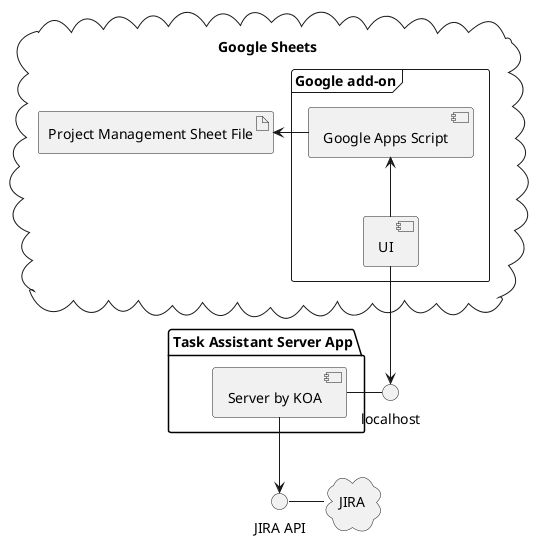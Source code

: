 @startuml
'https://plantuml.com/component-diagram

interface localhost

package "Task Assistant Server App" {
'  interface HTTP as "localhost"
  [Server by KOA] - localhost
}

cloud "Google Sheets" {
  artifact f as "Project Management Sheet File"
  frame "Google add-on" {
    [UI] -up-> [Google Apps Script]
    [UI] --> localhost
  }
  f <- [Google Apps Script]
}

interface jAPI as "JIRA API"
cloud JIRA as "JIRA"
jAPI - JIRA
[Server by KOA] --> jAPI

@enduml